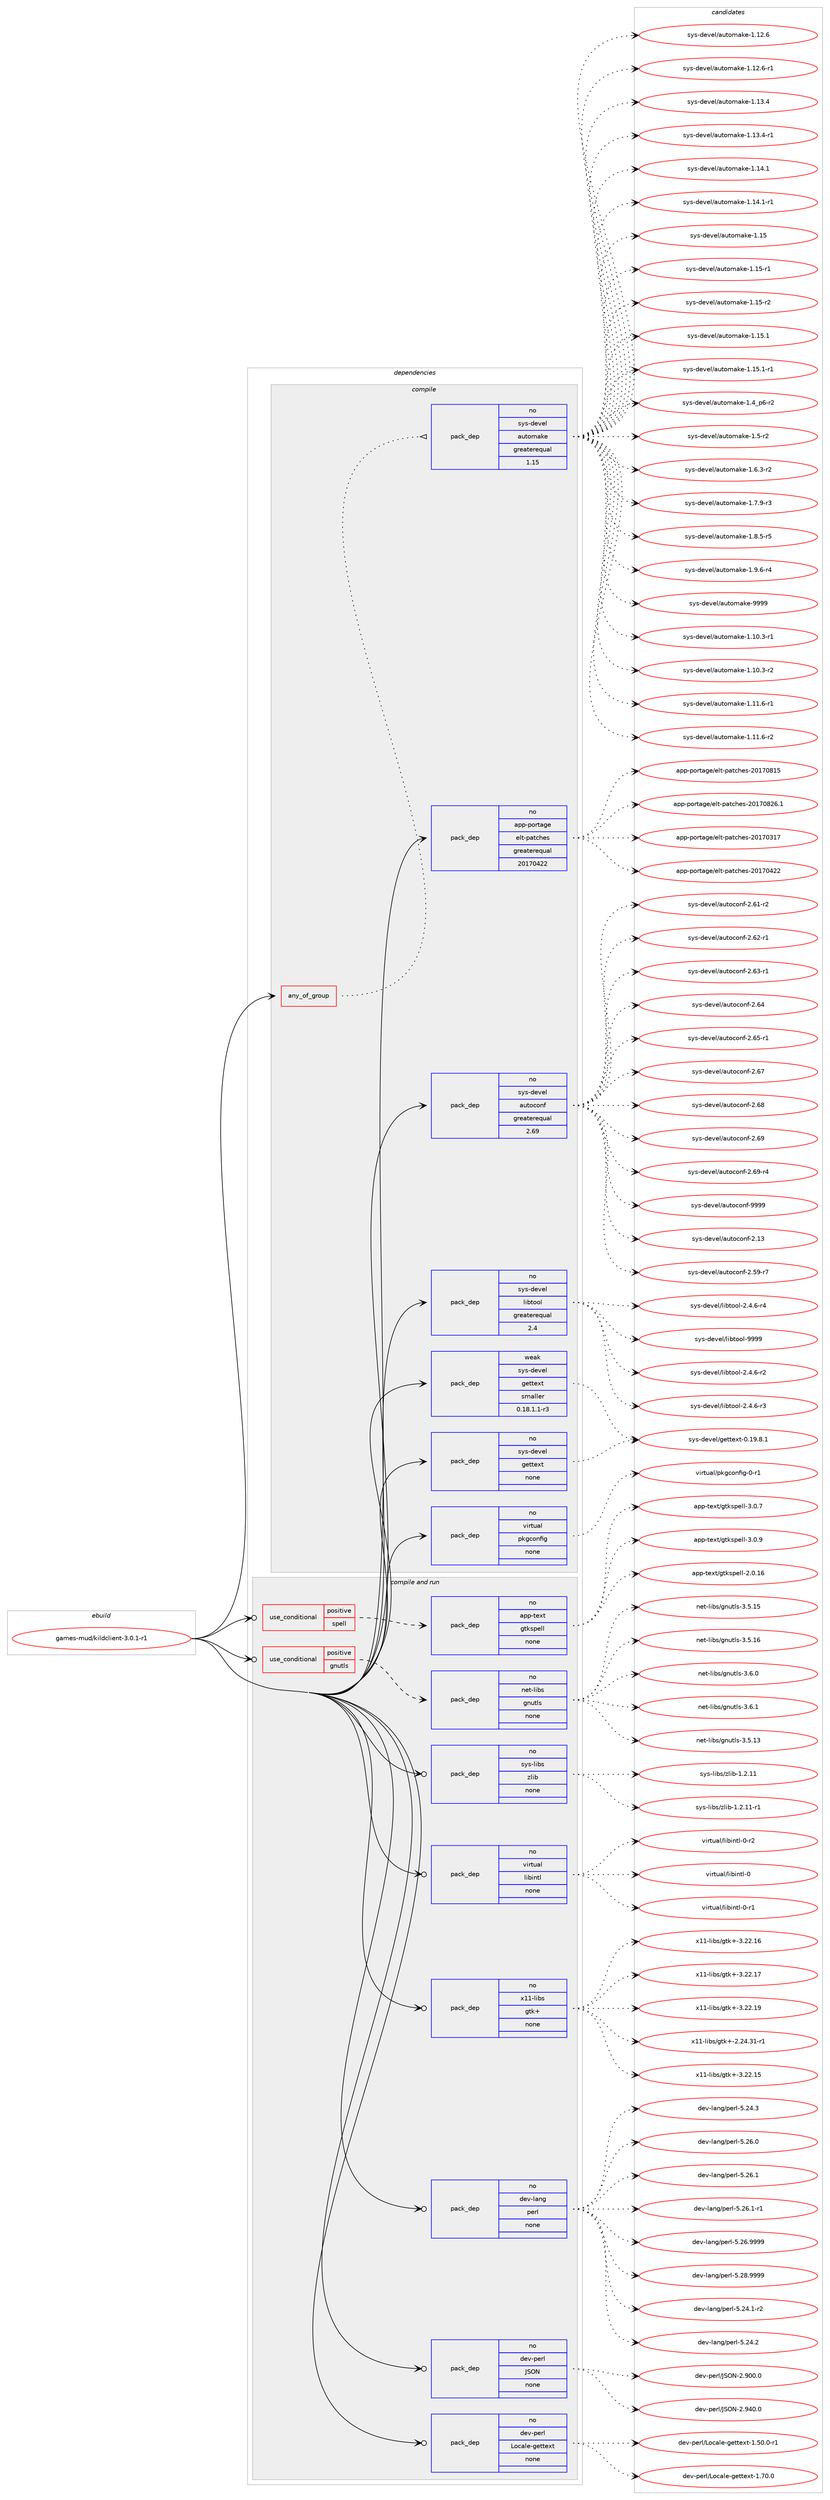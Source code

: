 digraph prolog {

# *************
# Graph options
# *************

newrank=true;
concentrate=true;
compound=true;
graph [rankdir=LR,fontname=Helvetica,fontsize=10,ranksep=1.5];#, ranksep=2.5, nodesep=0.2];
edge  [arrowhead=vee];
node  [fontname=Helvetica,fontsize=10];

# **********
# The ebuild
# **********

subgraph cluster_leftcol {
color=gray;
rank=same;
label=<<i>ebuild</i>>;
id [label="games-mud/kildclient-3.0.1-r1", color=red, width=4, href="../games-mud/kildclient-3.0.1-r1.svg"];
}

# ****************
# The dependencies
# ****************

subgraph cluster_midcol {
color=gray;
label=<<i>dependencies</i>>;
subgraph cluster_compile {
fillcolor="#eeeeee";
style=filled;
label=<<i>compile</i>>;
subgraph any4635 {
dependency300777 [label=<<TABLE BORDER="0" CELLBORDER="1" CELLSPACING="0" CELLPADDING="4"><TR><TD CELLPADDING="10">any_of_group</TD></TR></TABLE>>, shape=none, color=red];subgraph pack215294 {
dependency300778 [label=<<TABLE BORDER="0" CELLBORDER="1" CELLSPACING="0" CELLPADDING="4" WIDTH="220"><TR><TD ROWSPAN="6" CELLPADDING="30">pack_dep</TD></TR><TR><TD WIDTH="110">no</TD></TR><TR><TD>sys-devel</TD></TR><TR><TD>automake</TD></TR><TR><TD>greaterequal</TD></TR><TR><TD>1.15</TD></TR></TABLE>>, shape=none, color=blue];
}
dependency300777:e -> dependency300778:w [weight=20,style="dotted",arrowhead="oinv"];
}
id:e -> dependency300777:w [weight=20,style="solid",arrowhead="vee"];
subgraph pack215295 {
dependency300779 [label=<<TABLE BORDER="0" CELLBORDER="1" CELLSPACING="0" CELLPADDING="4" WIDTH="220"><TR><TD ROWSPAN="6" CELLPADDING="30">pack_dep</TD></TR><TR><TD WIDTH="110">no</TD></TR><TR><TD>app-portage</TD></TR><TR><TD>elt-patches</TD></TR><TR><TD>greaterequal</TD></TR><TR><TD>20170422</TD></TR></TABLE>>, shape=none, color=blue];
}
id:e -> dependency300779:w [weight=20,style="solid",arrowhead="vee"];
subgraph pack215296 {
dependency300780 [label=<<TABLE BORDER="0" CELLBORDER="1" CELLSPACING="0" CELLPADDING="4" WIDTH="220"><TR><TD ROWSPAN="6" CELLPADDING="30">pack_dep</TD></TR><TR><TD WIDTH="110">no</TD></TR><TR><TD>sys-devel</TD></TR><TR><TD>autoconf</TD></TR><TR><TD>greaterequal</TD></TR><TR><TD>2.69</TD></TR></TABLE>>, shape=none, color=blue];
}
id:e -> dependency300780:w [weight=20,style="solid",arrowhead="vee"];
subgraph pack215297 {
dependency300781 [label=<<TABLE BORDER="0" CELLBORDER="1" CELLSPACING="0" CELLPADDING="4" WIDTH="220"><TR><TD ROWSPAN="6" CELLPADDING="30">pack_dep</TD></TR><TR><TD WIDTH="110">no</TD></TR><TR><TD>sys-devel</TD></TR><TR><TD>gettext</TD></TR><TR><TD>none</TD></TR><TR><TD></TD></TR></TABLE>>, shape=none, color=blue];
}
id:e -> dependency300781:w [weight=20,style="solid",arrowhead="vee"];
subgraph pack215298 {
dependency300782 [label=<<TABLE BORDER="0" CELLBORDER="1" CELLSPACING="0" CELLPADDING="4" WIDTH="220"><TR><TD ROWSPAN="6" CELLPADDING="30">pack_dep</TD></TR><TR><TD WIDTH="110">no</TD></TR><TR><TD>sys-devel</TD></TR><TR><TD>libtool</TD></TR><TR><TD>greaterequal</TD></TR><TR><TD>2.4</TD></TR></TABLE>>, shape=none, color=blue];
}
id:e -> dependency300782:w [weight=20,style="solid",arrowhead="vee"];
subgraph pack215299 {
dependency300783 [label=<<TABLE BORDER="0" CELLBORDER="1" CELLSPACING="0" CELLPADDING="4" WIDTH="220"><TR><TD ROWSPAN="6" CELLPADDING="30">pack_dep</TD></TR><TR><TD WIDTH="110">no</TD></TR><TR><TD>virtual</TD></TR><TR><TD>pkgconfig</TD></TR><TR><TD>none</TD></TR><TR><TD></TD></TR></TABLE>>, shape=none, color=blue];
}
id:e -> dependency300783:w [weight=20,style="solid",arrowhead="vee"];
subgraph pack215300 {
dependency300784 [label=<<TABLE BORDER="0" CELLBORDER="1" CELLSPACING="0" CELLPADDING="4" WIDTH="220"><TR><TD ROWSPAN="6" CELLPADDING="30">pack_dep</TD></TR><TR><TD WIDTH="110">weak</TD></TR><TR><TD>sys-devel</TD></TR><TR><TD>gettext</TD></TR><TR><TD>smaller</TD></TR><TR><TD>0.18.1.1-r3</TD></TR></TABLE>>, shape=none, color=blue];
}
id:e -> dependency300784:w [weight=20,style="solid",arrowhead="vee"];
}
subgraph cluster_compileandrun {
fillcolor="#eeeeee";
style=filled;
label=<<i>compile and run</i>>;
subgraph cond80794 {
dependency300785 [label=<<TABLE BORDER="0" CELLBORDER="1" CELLSPACING="0" CELLPADDING="4"><TR><TD ROWSPAN="3" CELLPADDING="10">use_conditional</TD></TR><TR><TD>positive</TD></TR><TR><TD>gnutls</TD></TR></TABLE>>, shape=none, color=red];
subgraph pack215301 {
dependency300786 [label=<<TABLE BORDER="0" CELLBORDER="1" CELLSPACING="0" CELLPADDING="4" WIDTH="220"><TR><TD ROWSPAN="6" CELLPADDING="30">pack_dep</TD></TR><TR><TD WIDTH="110">no</TD></TR><TR><TD>net-libs</TD></TR><TR><TD>gnutls</TD></TR><TR><TD>none</TD></TR><TR><TD></TD></TR></TABLE>>, shape=none, color=blue];
}
dependency300785:e -> dependency300786:w [weight=20,style="dashed",arrowhead="vee"];
}
id:e -> dependency300785:w [weight=20,style="solid",arrowhead="odotvee"];
subgraph cond80795 {
dependency300787 [label=<<TABLE BORDER="0" CELLBORDER="1" CELLSPACING="0" CELLPADDING="4"><TR><TD ROWSPAN="3" CELLPADDING="10">use_conditional</TD></TR><TR><TD>positive</TD></TR><TR><TD>spell</TD></TR></TABLE>>, shape=none, color=red];
subgraph pack215302 {
dependency300788 [label=<<TABLE BORDER="0" CELLBORDER="1" CELLSPACING="0" CELLPADDING="4" WIDTH="220"><TR><TD ROWSPAN="6" CELLPADDING="30">pack_dep</TD></TR><TR><TD WIDTH="110">no</TD></TR><TR><TD>app-text</TD></TR><TR><TD>gtkspell</TD></TR><TR><TD>none</TD></TR><TR><TD></TD></TR></TABLE>>, shape=none, color=blue];
}
dependency300787:e -> dependency300788:w [weight=20,style="dashed",arrowhead="vee"];
}
id:e -> dependency300787:w [weight=20,style="solid",arrowhead="odotvee"];
subgraph pack215303 {
dependency300789 [label=<<TABLE BORDER="0" CELLBORDER="1" CELLSPACING="0" CELLPADDING="4" WIDTH="220"><TR><TD ROWSPAN="6" CELLPADDING="30">pack_dep</TD></TR><TR><TD WIDTH="110">no</TD></TR><TR><TD>dev-lang</TD></TR><TR><TD>perl</TD></TR><TR><TD>none</TD></TR><TR><TD></TD></TR></TABLE>>, shape=none, color=blue];
}
id:e -> dependency300789:w [weight=20,style="solid",arrowhead="odotvee"];
subgraph pack215304 {
dependency300790 [label=<<TABLE BORDER="0" CELLBORDER="1" CELLSPACING="0" CELLPADDING="4" WIDTH="220"><TR><TD ROWSPAN="6" CELLPADDING="30">pack_dep</TD></TR><TR><TD WIDTH="110">no</TD></TR><TR><TD>dev-perl</TD></TR><TR><TD>JSON</TD></TR><TR><TD>none</TD></TR><TR><TD></TD></TR></TABLE>>, shape=none, color=blue];
}
id:e -> dependency300790:w [weight=20,style="solid",arrowhead="odotvee"];
subgraph pack215305 {
dependency300791 [label=<<TABLE BORDER="0" CELLBORDER="1" CELLSPACING="0" CELLPADDING="4" WIDTH="220"><TR><TD ROWSPAN="6" CELLPADDING="30">pack_dep</TD></TR><TR><TD WIDTH="110">no</TD></TR><TR><TD>dev-perl</TD></TR><TR><TD>Locale-gettext</TD></TR><TR><TD>none</TD></TR><TR><TD></TD></TR></TABLE>>, shape=none, color=blue];
}
id:e -> dependency300791:w [weight=20,style="solid",arrowhead="odotvee"];
subgraph pack215306 {
dependency300792 [label=<<TABLE BORDER="0" CELLBORDER="1" CELLSPACING="0" CELLPADDING="4" WIDTH="220"><TR><TD ROWSPAN="6" CELLPADDING="30">pack_dep</TD></TR><TR><TD WIDTH="110">no</TD></TR><TR><TD>sys-libs</TD></TR><TR><TD>zlib</TD></TR><TR><TD>none</TD></TR><TR><TD></TD></TR></TABLE>>, shape=none, color=blue];
}
id:e -> dependency300792:w [weight=20,style="solid",arrowhead="odotvee"];
subgraph pack215307 {
dependency300793 [label=<<TABLE BORDER="0" CELLBORDER="1" CELLSPACING="0" CELLPADDING="4" WIDTH="220"><TR><TD ROWSPAN="6" CELLPADDING="30">pack_dep</TD></TR><TR><TD WIDTH="110">no</TD></TR><TR><TD>virtual</TD></TR><TR><TD>libintl</TD></TR><TR><TD>none</TD></TR><TR><TD></TD></TR></TABLE>>, shape=none, color=blue];
}
id:e -> dependency300793:w [weight=20,style="solid",arrowhead="odotvee"];
subgraph pack215308 {
dependency300794 [label=<<TABLE BORDER="0" CELLBORDER="1" CELLSPACING="0" CELLPADDING="4" WIDTH="220"><TR><TD ROWSPAN="6" CELLPADDING="30">pack_dep</TD></TR><TR><TD WIDTH="110">no</TD></TR><TR><TD>x11-libs</TD></TR><TR><TD>gtk+</TD></TR><TR><TD>none</TD></TR><TR><TD></TD></TR></TABLE>>, shape=none, color=blue];
}
id:e -> dependency300794:w [weight=20,style="solid",arrowhead="odotvee"];
}
subgraph cluster_run {
fillcolor="#eeeeee";
style=filled;
label=<<i>run</i>>;
}
}

# **************
# The candidates
# **************

subgraph cluster_choices {
rank=same;
color=gray;
label=<<i>candidates</i>>;

subgraph choice215294 {
color=black;
nodesep=1;
choice11512111545100101118101108479711711611110997107101454946494846514511449 [label="sys-devel/automake-1.10.3-r1", color=red, width=4,href="../sys-devel/automake-1.10.3-r1.svg"];
choice11512111545100101118101108479711711611110997107101454946494846514511450 [label="sys-devel/automake-1.10.3-r2", color=red, width=4,href="../sys-devel/automake-1.10.3-r2.svg"];
choice11512111545100101118101108479711711611110997107101454946494946544511449 [label="sys-devel/automake-1.11.6-r1", color=red, width=4,href="../sys-devel/automake-1.11.6-r1.svg"];
choice11512111545100101118101108479711711611110997107101454946494946544511450 [label="sys-devel/automake-1.11.6-r2", color=red, width=4,href="../sys-devel/automake-1.11.6-r2.svg"];
choice1151211154510010111810110847971171161111099710710145494649504654 [label="sys-devel/automake-1.12.6", color=red, width=4,href="../sys-devel/automake-1.12.6.svg"];
choice11512111545100101118101108479711711611110997107101454946495046544511449 [label="sys-devel/automake-1.12.6-r1", color=red, width=4,href="../sys-devel/automake-1.12.6-r1.svg"];
choice1151211154510010111810110847971171161111099710710145494649514652 [label="sys-devel/automake-1.13.4", color=red, width=4,href="../sys-devel/automake-1.13.4.svg"];
choice11512111545100101118101108479711711611110997107101454946495146524511449 [label="sys-devel/automake-1.13.4-r1", color=red, width=4,href="../sys-devel/automake-1.13.4-r1.svg"];
choice1151211154510010111810110847971171161111099710710145494649524649 [label="sys-devel/automake-1.14.1", color=red, width=4,href="../sys-devel/automake-1.14.1.svg"];
choice11512111545100101118101108479711711611110997107101454946495246494511449 [label="sys-devel/automake-1.14.1-r1", color=red, width=4,href="../sys-devel/automake-1.14.1-r1.svg"];
choice115121115451001011181011084797117116111109971071014549464953 [label="sys-devel/automake-1.15", color=red, width=4,href="../sys-devel/automake-1.15.svg"];
choice1151211154510010111810110847971171161111099710710145494649534511449 [label="sys-devel/automake-1.15-r1", color=red, width=4,href="../sys-devel/automake-1.15-r1.svg"];
choice1151211154510010111810110847971171161111099710710145494649534511450 [label="sys-devel/automake-1.15-r2", color=red, width=4,href="../sys-devel/automake-1.15-r2.svg"];
choice1151211154510010111810110847971171161111099710710145494649534649 [label="sys-devel/automake-1.15.1", color=red, width=4,href="../sys-devel/automake-1.15.1.svg"];
choice11512111545100101118101108479711711611110997107101454946495346494511449 [label="sys-devel/automake-1.15.1-r1", color=red, width=4,href="../sys-devel/automake-1.15.1-r1.svg"];
choice115121115451001011181011084797117116111109971071014549465295112544511450 [label="sys-devel/automake-1.4_p6-r2", color=red, width=4,href="../sys-devel/automake-1.4_p6-r2.svg"];
choice11512111545100101118101108479711711611110997107101454946534511450 [label="sys-devel/automake-1.5-r2", color=red, width=4,href="../sys-devel/automake-1.5-r2.svg"];
choice115121115451001011181011084797117116111109971071014549465446514511450 [label="sys-devel/automake-1.6.3-r2", color=red, width=4,href="../sys-devel/automake-1.6.3-r2.svg"];
choice115121115451001011181011084797117116111109971071014549465546574511451 [label="sys-devel/automake-1.7.9-r3", color=red, width=4,href="../sys-devel/automake-1.7.9-r3.svg"];
choice115121115451001011181011084797117116111109971071014549465646534511453 [label="sys-devel/automake-1.8.5-r5", color=red, width=4,href="../sys-devel/automake-1.8.5-r5.svg"];
choice115121115451001011181011084797117116111109971071014549465746544511452 [label="sys-devel/automake-1.9.6-r4", color=red, width=4,href="../sys-devel/automake-1.9.6-r4.svg"];
choice115121115451001011181011084797117116111109971071014557575757 [label="sys-devel/automake-9999", color=red, width=4,href="../sys-devel/automake-9999.svg"];
dependency300778:e -> choice11512111545100101118101108479711711611110997107101454946494846514511449:w [style=dotted,weight="100"];
dependency300778:e -> choice11512111545100101118101108479711711611110997107101454946494846514511450:w [style=dotted,weight="100"];
dependency300778:e -> choice11512111545100101118101108479711711611110997107101454946494946544511449:w [style=dotted,weight="100"];
dependency300778:e -> choice11512111545100101118101108479711711611110997107101454946494946544511450:w [style=dotted,weight="100"];
dependency300778:e -> choice1151211154510010111810110847971171161111099710710145494649504654:w [style=dotted,weight="100"];
dependency300778:e -> choice11512111545100101118101108479711711611110997107101454946495046544511449:w [style=dotted,weight="100"];
dependency300778:e -> choice1151211154510010111810110847971171161111099710710145494649514652:w [style=dotted,weight="100"];
dependency300778:e -> choice11512111545100101118101108479711711611110997107101454946495146524511449:w [style=dotted,weight="100"];
dependency300778:e -> choice1151211154510010111810110847971171161111099710710145494649524649:w [style=dotted,weight="100"];
dependency300778:e -> choice11512111545100101118101108479711711611110997107101454946495246494511449:w [style=dotted,weight="100"];
dependency300778:e -> choice115121115451001011181011084797117116111109971071014549464953:w [style=dotted,weight="100"];
dependency300778:e -> choice1151211154510010111810110847971171161111099710710145494649534511449:w [style=dotted,weight="100"];
dependency300778:e -> choice1151211154510010111810110847971171161111099710710145494649534511450:w [style=dotted,weight="100"];
dependency300778:e -> choice1151211154510010111810110847971171161111099710710145494649534649:w [style=dotted,weight="100"];
dependency300778:e -> choice11512111545100101118101108479711711611110997107101454946495346494511449:w [style=dotted,weight="100"];
dependency300778:e -> choice115121115451001011181011084797117116111109971071014549465295112544511450:w [style=dotted,weight="100"];
dependency300778:e -> choice11512111545100101118101108479711711611110997107101454946534511450:w [style=dotted,weight="100"];
dependency300778:e -> choice115121115451001011181011084797117116111109971071014549465446514511450:w [style=dotted,weight="100"];
dependency300778:e -> choice115121115451001011181011084797117116111109971071014549465546574511451:w [style=dotted,weight="100"];
dependency300778:e -> choice115121115451001011181011084797117116111109971071014549465646534511453:w [style=dotted,weight="100"];
dependency300778:e -> choice115121115451001011181011084797117116111109971071014549465746544511452:w [style=dotted,weight="100"];
dependency300778:e -> choice115121115451001011181011084797117116111109971071014557575757:w [style=dotted,weight="100"];
}
subgraph choice215295 {
color=black;
nodesep=1;
choice97112112451121111141169710310147101108116451129711699104101115455048495548514955 [label="app-portage/elt-patches-20170317", color=red, width=4,href="../app-portage/elt-patches-20170317.svg"];
choice97112112451121111141169710310147101108116451129711699104101115455048495548525050 [label="app-portage/elt-patches-20170422", color=red, width=4,href="../app-portage/elt-patches-20170422.svg"];
choice97112112451121111141169710310147101108116451129711699104101115455048495548564953 [label="app-portage/elt-patches-20170815", color=red, width=4,href="../app-portage/elt-patches-20170815.svg"];
choice971121124511211111411697103101471011081164511297116991041011154550484955485650544649 [label="app-portage/elt-patches-20170826.1", color=red, width=4,href="../app-portage/elt-patches-20170826.1.svg"];
dependency300779:e -> choice97112112451121111141169710310147101108116451129711699104101115455048495548514955:w [style=dotted,weight="100"];
dependency300779:e -> choice97112112451121111141169710310147101108116451129711699104101115455048495548525050:w [style=dotted,weight="100"];
dependency300779:e -> choice97112112451121111141169710310147101108116451129711699104101115455048495548564953:w [style=dotted,weight="100"];
dependency300779:e -> choice971121124511211111411697103101471011081164511297116991041011154550484955485650544649:w [style=dotted,weight="100"];
}
subgraph choice215296 {
color=black;
nodesep=1;
choice115121115451001011181011084797117116111991111101024550464951 [label="sys-devel/autoconf-2.13", color=red, width=4,href="../sys-devel/autoconf-2.13.svg"];
choice1151211154510010111810110847971171161119911111010245504653574511455 [label="sys-devel/autoconf-2.59-r7", color=red, width=4,href="../sys-devel/autoconf-2.59-r7.svg"];
choice1151211154510010111810110847971171161119911111010245504654494511450 [label="sys-devel/autoconf-2.61-r2", color=red, width=4,href="../sys-devel/autoconf-2.61-r2.svg"];
choice1151211154510010111810110847971171161119911111010245504654504511449 [label="sys-devel/autoconf-2.62-r1", color=red, width=4,href="../sys-devel/autoconf-2.62-r1.svg"];
choice1151211154510010111810110847971171161119911111010245504654514511449 [label="sys-devel/autoconf-2.63-r1", color=red, width=4,href="../sys-devel/autoconf-2.63-r1.svg"];
choice115121115451001011181011084797117116111991111101024550465452 [label="sys-devel/autoconf-2.64", color=red, width=4,href="../sys-devel/autoconf-2.64.svg"];
choice1151211154510010111810110847971171161119911111010245504654534511449 [label="sys-devel/autoconf-2.65-r1", color=red, width=4,href="../sys-devel/autoconf-2.65-r1.svg"];
choice115121115451001011181011084797117116111991111101024550465455 [label="sys-devel/autoconf-2.67", color=red, width=4,href="../sys-devel/autoconf-2.67.svg"];
choice115121115451001011181011084797117116111991111101024550465456 [label="sys-devel/autoconf-2.68", color=red, width=4,href="../sys-devel/autoconf-2.68.svg"];
choice115121115451001011181011084797117116111991111101024550465457 [label="sys-devel/autoconf-2.69", color=red, width=4,href="../sys-devel/autoconf-2.69.svg"];
choice1151211154510010111810110847971171161119911111010245504654574511452 [label="sys-devel/autoconf-2.69-r4", color=red, width=4,href="../sys-devel/autoconf-2.69-r4.svg"];
choice115121115451001011181011084797117116111991111101024557575757 [label="sys-devel/autoconf-9999", color=red, width=4,href="../sys-devel/autoconf-9999.svg"];
dependency300780:e -> choice115121115451001011181011084797117116111991111101024550464951:w [style=dotted,weight="100"];
dependency300780:e -> choice1151211154510010111810110847971171161119911111010245504653574511455:w [style=dotted,weight="100"];
dependency300780:e -> choice1151211154510010111810110847971171161119911111010245504654494511450:w [style=dotted,weight="100"];
dependency300780:e -> choice1151211154510010111810110847971171161119911111010245504654504511449:w [style=dotted,weight="100"];
dependency300780:e -> choice1151211154510010111810110847971171161119911111010245504654514511449:w [style=dotted,weight="100"];
dependency300780:e -> choice115121115451001011181011084797117116111991111101024550465452:w [style=dotted,weight="100"];
dependency300780:e -> choice1151211154510010111810110847971171161119911111010245504654534511449:w [style=dotted,weight="100"];
dependency300780:e -> choice115121115451001011181011084797117116111991111101024550465455:w [style=dotted,weight="100"];
dependency300780:e -> choice115121115451001011181011084797117116111991111101024550465456:w [style=dotted,weight="100"];
dependency300780:e -> choice115121115451001011181011084797117116111991111101024550465457:w [style=dotted,weight="100"];
dependency300780:e -> choice1151211154510010111810110847971171161119911111010245504654574511452:w [style=dotted,weight="100"];
dependency300780:e -> choice115121115451001011181011084797117116111991111101024557575757:w [style=dotted,weight="100"];
}
subgraph choice215297 {
color=black;
nodesep=1;
choice1151211154510010111810110847103101116116101120116454846495746564649 [label="sys-devel/gettext-0.19.8.1", color=red, width=4,href="../sys-devel/gettext-0.19.8.1.svg"];
dependency300781:e -> choice1151211154510010111810110847103101116116101120116454846495746564649:w [style=dotted,weight="100"];
}
subgraph choice215298 {
color=black;
nodesep=1;
choice1151211154510010111810110847108105981161111111084550465246544511450 [label="sys-devel/libtool-2.4.6-r2", color=red, width=4,href="../sys-devel/libtool-2.4.6-r2.svg"];
choice1151211154510010111810110847108105981161111111084550465246544511451 [label="sys-devel/libtool-2.4.6-r3", color=red, width=4,href="../sys-devel/libtool-2.4.6-r3.svg"];
choice1151211154510010111810110847108105981161111111084550465246544511452 [label="sys-devel/libtool-2.4.6-r4", color=red, width=4,href="../sys-devel/libtool-2.4.6-r4.svg"];
choice1151211154510010111810110847108105981161111111084557575757 [label="sys-devel/libtool-9999", color=red, width=4,href="../sys-devel/libtool-9999.svg"];
dependency300782:e -> choice1151211154510010111810110847108105981161111111084550465246544511450:w [style=dotted,weight="100"];
dependency300782:e -> choice1151211154510010111810110847108105981161111111084550465246544511451:w [style=dotted,weight="100"];
dependency300782:e -> choice1151211154510010111810110847108105981161111111084550465246544511452:w [style=dotted,weight="100"];
dependency300782:e -> choice1151211154510010111810110847108105981161111111084557575757:w [style=dotted,weight="100"];
}
subgraph choice215299 {
color=black;
nodesep=1;
choice11810511411611797108471121071039911111010210510345484511449 [label="virtual/pkgconfig-0-r1", color=red, width=4,href="../virtual/pkgconfig-0-r1.svg"];
dependency300783:e -> choice11810511411611797108471121071039911111010210510345484511449:w [style=dotted,weight="100"];
}
subgraph choice215300 {
color=black;
nodesep=1;
choice1151211154510010111810110847103101116116101120116454846495746564649 [label="sys-devel/gettext-0.19.8.1", color=red, width=4,href="../sys-devel/gettext-0.19.8.1.svg"];
dependency300784:e -> choice1151211154510010111810110847103101116116101120116454846495746564649:w [style=dotted,weight="100"];
}
subgraph choice215301 {
color=black;
nodesep=1;
choice11010111645108105981154710311011711610811545514653464951 [label="net-libs/gnutls-3.5.13", color=red, width=4,href="../net-libs/gnutls-3.5.13.svg"];
choice11010111645108105981154710311011711610811545514653464953 [label="net-libs/gnutls-3.5.15", color=red, width=4,href="../net-libs/gnutls-3.5.15.svg"];
choice11010111645108105981154710311011711610811545514653464954 [label="net-libs/gnutls-3.5.16", color=red, width=4,href="../net-libs/gnutls-3.5.16.svg"];
choice110101116451081059811547103110117116108115455146544648 [label="net-libs/gnutls-3.6.0", color=red, width=4,href="../net-libs/gnutls-3.6.0.svg"];
choice110101116451081059811547103110117116108115455146544649 [label="net-libs/gnutls-3.6.1", color=red, width=4,href="../net-libs/gnutls-3.6.1.svg"];
dependency300786:e -> choice11010111645108105981154710311011711610811545514653464951:w [style=dotted,weight="100"];
dependency300786:e -> choice11010111645108105981154710311011711610811545514653464953:w [style=dotted,weight="100"];
dependency300786:e -> choice11010111645108105981154710311011711610811545514653464954:w [style=dotted,weight="100"];
dependency300786:e -> choice110101116451081059811547103110117116108115455146544648:w [style=dotted,weight="100"];
dependency300786:e -> choice110101116451081059811547103110117116108115455146544649:w [style=dotted,weight="100"];
}
subgraph choice215302 {
color=black;
nodesep=1;
choice97112112451161011201164710311610711511210110810845504648464954 [label="app-text/gtkspell-2.0.16", color=red, width=4,href="../app-text/gtkspell-2.0.16.svg"];
choice971121124511610112011647103116107115112101108108455146484655 [label="app-text/gtkspell-3.0.7", color=red, width=4,href="../app-text/gtkspell-3.0.7.svg"];
choice971121124511610112011647103116107115112101108108455146484657 [label="app-text/gtkspell-3.0.9", color=red, width=4,href="../app-text/gtkspell-3.0.9.svg"];
dependency300788:e -> choice97112112451161011201164710311610711511210110810845504648464954:w [style=dotted,weight="100"];
dependency300788:e -> choice971121124511610112011647103116107115112101108108455146484655:w [style=dotted,weight="100"];
dependency300788:e -> choice971121124511610112011647103116107115112101108108455146484657:w [style=dotted,weight="100"];
}
subgraph choice215303 {
color=black;
nodesep=1;
choice100101118451089711010347112101114108455346505246494511450 [label="dev-lang/perl-5.24.1-r2", color=red, width=4,href="../dev-lang/perl-5.24.1-r2.svg"];
choice10010111845108971101034711210111410845534650524650 [label="dev-lang/perl-5.24.2", color=red, width=4,href="../dev-lang/perl-5.24.2.svg"];
choice10010111845108971101034711210111410845534650524651 [label="dev-lang/perl-5.24.3", color=red, width=4,href="../dev-lang/perl-5.24.3.svg"];
choice10010111845108971101034711210111410845534650544648 [label="dev-lang/perl-5.26.0", color=red, width=4,href="../dev-lang/perl-5.26.0.svg"];
choice10010111845108971101034711210111410845534650544649 [label="dev-lang/perl-5.26.1", color=red, width=4,href="../dev-lang/perl-5.26.1.svg"];
choice100101118451089711010347112101114108455346505446494511449 [label="dev-lang/perl-5.26.1-r1", color=red, width=4,href="../dev-lang/perl-5.26.1-r1.svg"];
choice10010111845108971101034711210111410845534650544657575757 [label="dev-lang/perl-5.26.9999", color=red, width=4,href="../dev-lang/perl-5.26.9999.svg"];
choice10010111845108971101034711210111410845534650564657575757 [label="dev-lang/perl-5.28.9999", color=red, width=4,href="../dev-lang/perl-5.28.9999.svg"];
dependency300789:e -> choice100101118451089711010347112101114108455346505246494511450:w [style=dotted,weight="100"];
dependency300789:e -> choice10010111845108971101034711210111410845534650524650:w [style=dotted,weight="100"];
dependency300789:e -> choice10010111845108971101034711210111410845534650524651:w [style=dotted,weight="100"];
dependency300789:e -> choice10010111845108971101034711210111410845534650544648:w [style=dotted,weight="100"];
dependency300789:e -> choice10010111845108971101034711210111410845534650544649:w [style=dotted,weight="100"];
dependency300789:e -> choice100101118451089711010347112101114108455346505446494511449:w [style=dotted,weight="100"];
dependency300789:e -> choice10010111845108971101034711210111410845534650544657575757:w [style=dotted,weight="100"];
dependency300789:e -> choice10010111845108971101034711210111410845534650564657575757:w [style=dotted,weight="100"];
}
subgraph choice215304 {
color=black;
nodesep=1;
choice1001011184511210111410847748379784550465748484648 [label="dev-perl/JSON-2.900.0", color=red, width=4,href="../dev-perl/JSON-2.900.0.svg"];
choice1001011184511210111410847748379784550465752484648 [label="dev-perl/JSON-2.940.0", color=red, width=4,href="../dev-perl/JSON-2.940.0.svg"];
dependency300790:e -> choice1001011184511210111410847748379784550465748484648:w [style=dotted,weight="100"];
dependency300790:e -> choice1001011184511210111410847748379784550465752484648:w [style=dotted,weight="100"];
}
subgraph choice215305 {
color=black;
nodesep=1;
choice100101118451121011141084776111999710810145103101116116101120116454946534846484511449 [label="dev-perl/Locale-gettext-1.50.0-r1", color=red, width=4,href="../dev-perl/Locale-gettext-1.50.0-r1.svg"];
choice10010111845112101114108477611199971081014510310111611610112011645494655484648 [label="dev-perl/Locale-gettext-1.70.0", color=red, width=4,href="../dev-perl/Locale-gettext-1.70.0.svg"];
dependency300791:e -> choice100101118451121011141084776111999710810145103101116116101120116454946534846484511449:w [style=dotted,weight="100"];
dependency300791:e -> choice10010111845112101114108477611199971081014510310111611610112011645494655484648:w [style=dotted,weight="100"];
}
subgraph choice215306 {
color=black;
nodesep=1;
choice1151211154510810598115471221081059845494650464949 [label="sys-libs/zlib-1.2.11", color=red, width=4,href="../sys-libs/zlib-1.2.11.svg"];
choice11512111545108105981154712210810598454946504649494511449 [label="sys-libs/zlib-1.2.11-r1", color=red, width=4,href="../sys-libs/zlib-1.2.11-r1.svg"];
dependency300792:e -> choice1151211154510810598115471221081059845494650464949:w [style=dotted,weight="100"];
dependency300792:e -> choice11512111545108105981154712210810598454946504649494511449:w [style=dotted,weight="100"];
}
subgraph choice215307 {
color=black;
nodesep=1;
choice1181051141161179710847108105981051101161084548 [label="virtual/libintl-0", color=red, width=4,href="../virtual/libintl-0.svg"];
choice11810511411611797108471081059810511011610845484511449 [label="virtual/libintl-0-r1", color=red, width=4,href="../virtual/libintl-0-r1.svg"];
choice11810511411611797108471081059810511011610845484511450 [label="virtual/libintl-0-r2", color=red, width=4,href="../virtual/libintl-0-r2.svg"];
dependency300793:e -> choice1181051141161179710847108105981051101161084548:w [style=dotted,weight="100"];
dependency300793:e -> choice11810511411611797108471081059810511011610845484511449:w [style=dotted,weight="100"];
dependency300793:e -> choice11810511411611797108471081059810511011610845484511450:w [style=dotted,weight="100"];
}
subgraph choice215308 {
color=black;
nodesep=1;
choice12049494510810598115471031161074345504650524651494511449 [label="x11-libs/gtk+-2.24.31-r1", color=red, width=4,href="../x11-libs/gtk+-2.24.31-r1.svg"];
choice1204949451081059811547103116107434551465050464953 [label="x11-libs/gtk+-3.22.15", color=red, width=4,href="../x11-libs/gtk+-3.22.15.svg"];
choice1204949451081059811547103116107434551465050464954 [label="x11-libs/gtk+-3.22.16", color=red, width=4,href="../x11-libs/gtk+-3.22.16.svg"];
choice1204949451081059811547103116107434551465050464955 [label="x11-libs/gtk+-3.22.17", color=red, width=4,href="../x11-libs/gtk+-3.22.17.svg"];
choice1204949451081059811547103116107434551465050464957 [label="x11-libs/gtk+-3.22.19", color=red, width=4,href="../x11-libs/gtk+-3.22.19.svg"];
dependency300794:e -> choice12049494510810598115471031161074345504650524651494511449:w [style=dotted,weight="100"];
dependency300794:e -> choice1204949451081059811547103116107434551465050464953:w [style=dotted,weight="100"];
dependency300794:e -> choice1204949451081059811547103116107434551465050464954:w [style=dotted,weight="100"];
dependency300794:e -> choice1204949451081059811547103116107434551465050464955:w [style=dotted,weight="100"];
dependency300794:e -> choice1204949451081059811547103116107434551465050464957:w [style=dotted,weight="100"];
}
}

}
